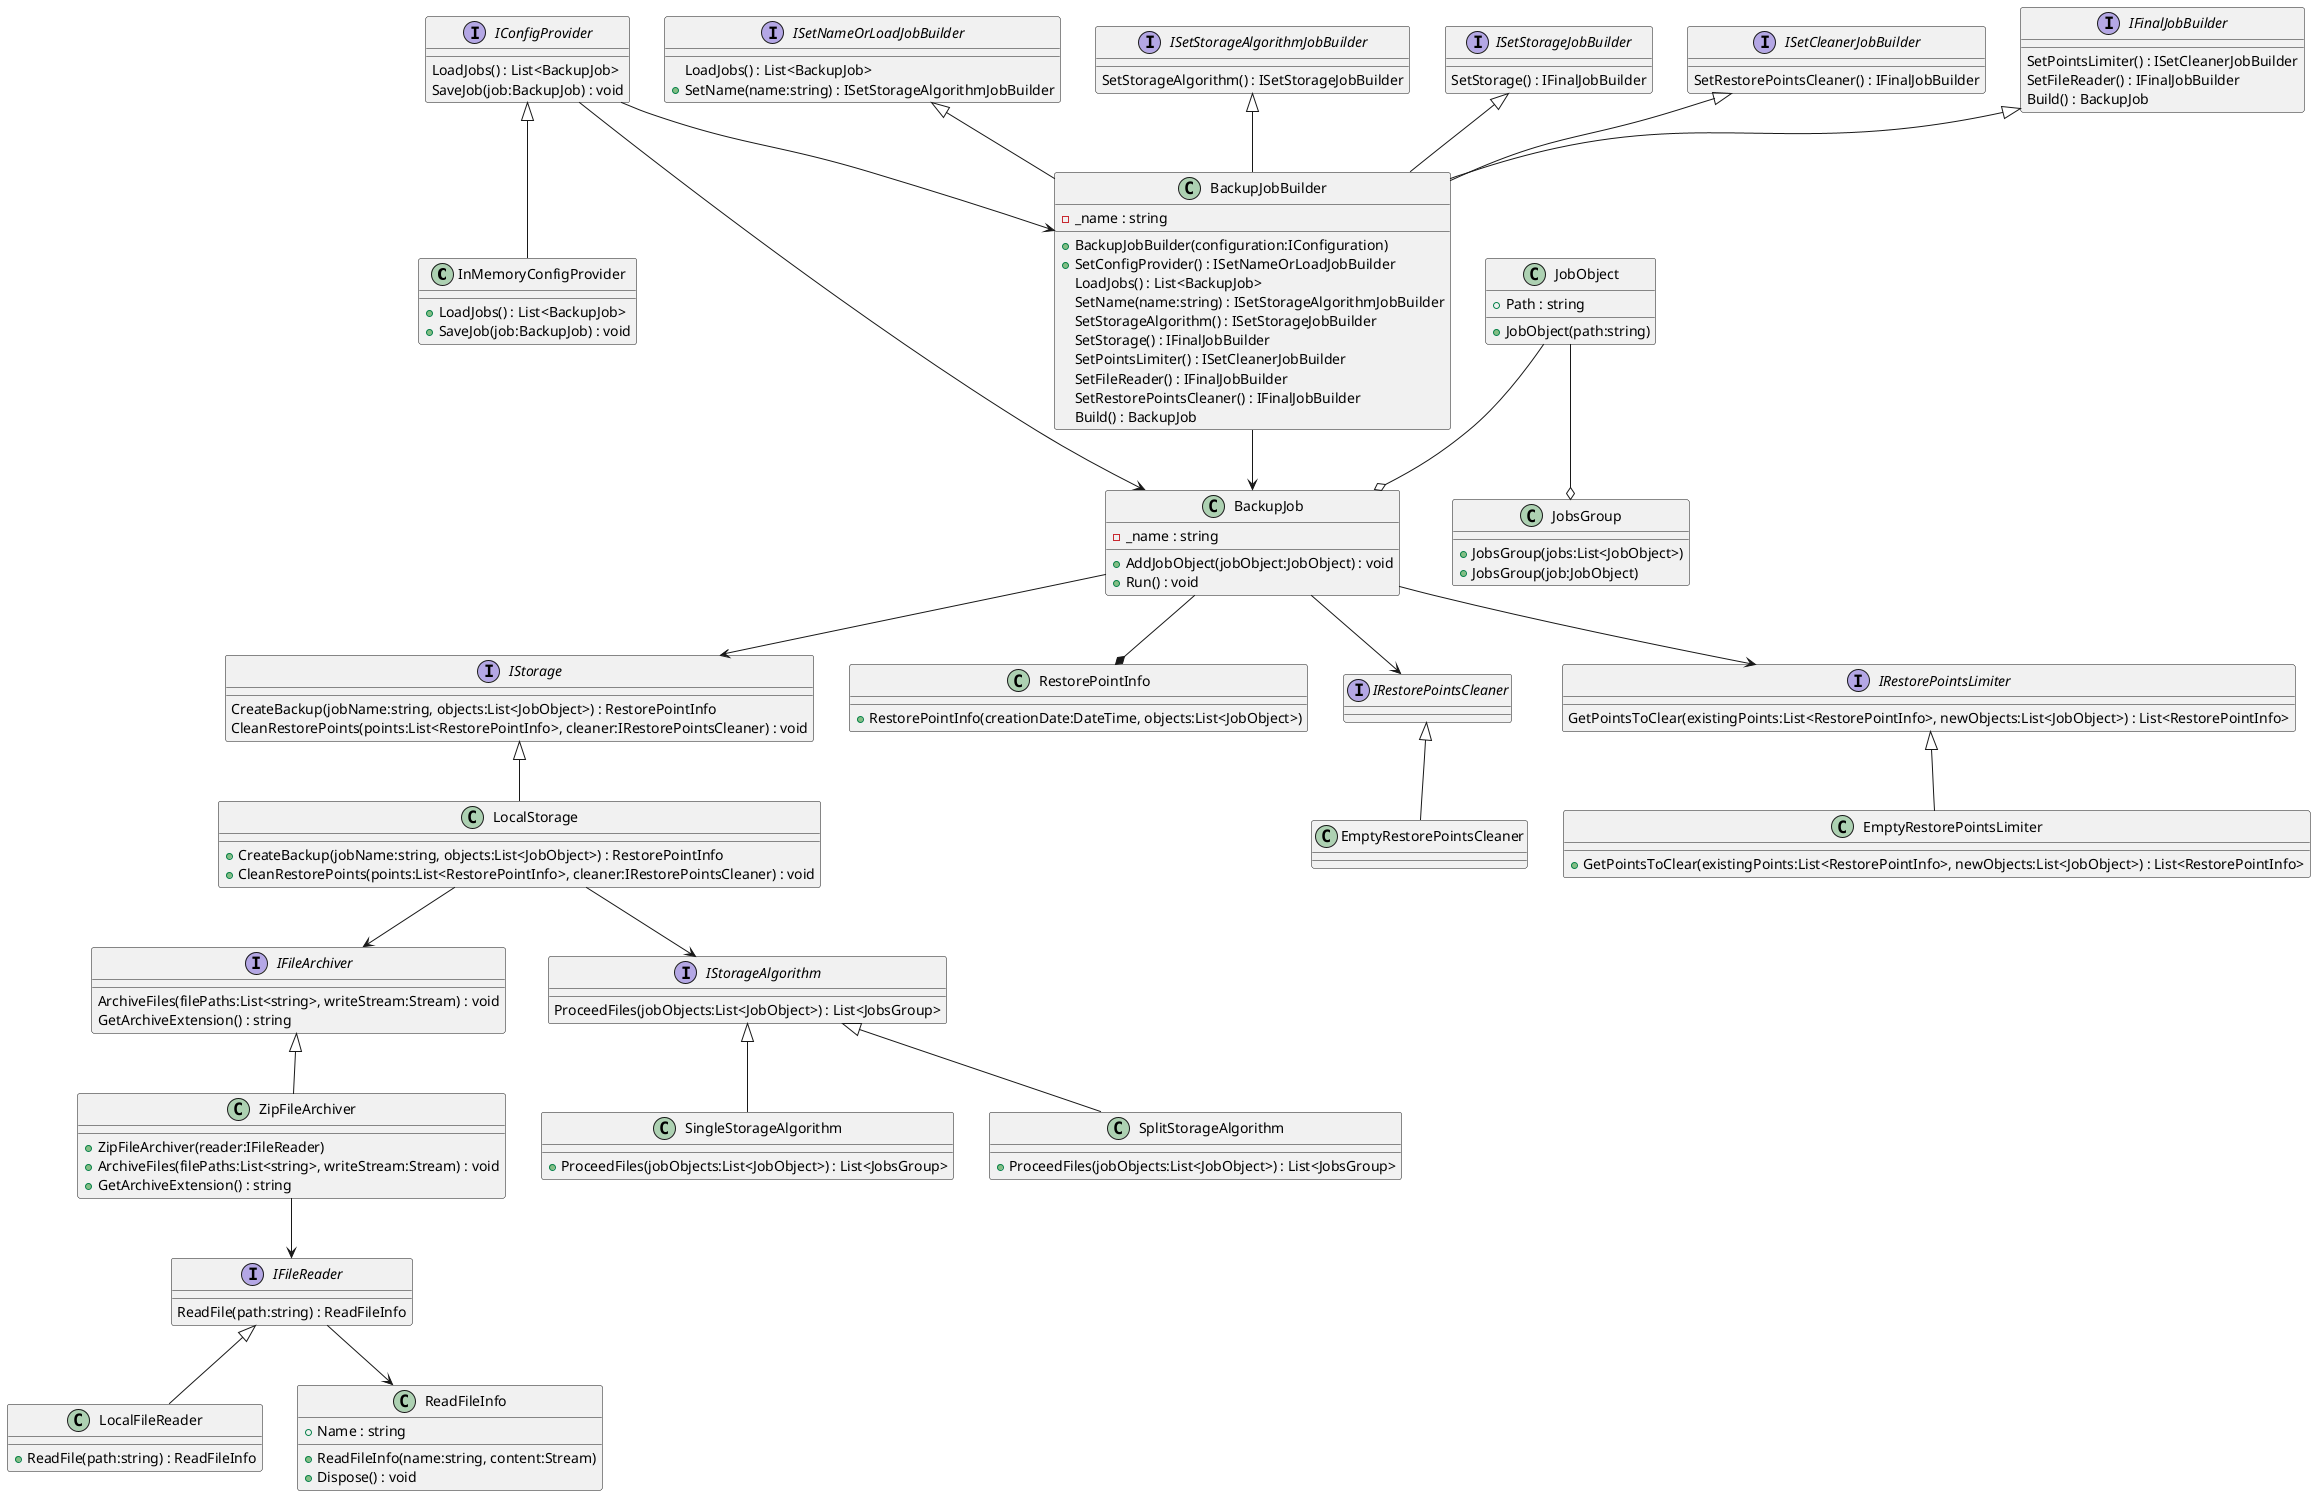 @startuml
class InMemoryConfigProvider {
    + LoadJobs() : List<BackupJob>
    + SaveJob(job:BackupJob) : void
}

IConfigProvider <|-- InMemoryConfigProvider

class ZipFileArchiver {
    + ZipFileArchiver(reader:IFileReader)
    + ArchiveFiles(filePaths:List<string>, writeStream:Stream) : void
    + GetArchiveExtension() : string
}
IFileArchiver <|-- ZipFileArchiver
ZipFileArchiver --> IFileReader
class LocalFileReader {
    + ReadFile(path:string) : ReadFileInfo
}
IFileReader <|-- LocalFileReader
class SingleStorageAlgorithm {
    + ProceedFiles(jobObjects:List<JobObject>) : List<JobsGroup>
}
IStorageAlgorithm <|-- SingleStorageAlgorithm
class SplitStorageAlgorithm {
    + ProceedFiles(jobObjects:List<JobObject>) : List<JobsGroup>
}
IStorageAlgorithm <|-- SplitStorageAlgorithm
class LocalStorage {
    + CreateBackup(jobName:string, objects:List<JobObject>) : RestorePointInfo
    + CleanRestorePoints(points:List<RestorePointInfo>, cleaner:IRestorePointsCleaner) : void
}
IStorage <|-- LocalStorage
LocalStorage --> IStorageAlgorithm
LocalStorage --> IFileArchiver
interface IConfigProvider {
    LoadJobs() : List<BackupJob>
    SaveJob(job:BackupJob) : void
}
class JobsGroup {
    + JobsGroup(jobs:List<JobObject>)
    + JobsGroup(job:JobObject)
}

class ReadFileInfo {
    + ReadFileInfo(name:string, content:Stream)
    + Name : string
    + Dispose() : void
}

interface IFileArchiver {
    ArchiveFiles(filePaths:List<string>, writeStream:Stream) : void
    GetArchiveExtension() : string
}
interface IFileReader {
    ReadFile(path:string) : ReadFileInfo
}
class BackupJob {
    - _name : string
    + AddJobObject(jobObject:JobObject) : void
    + Run() : void
}

class JobObject {
    + JobObject(path:string)
    + Path : string
}
class RestorePointInfo {
    + RestorePointInfo(creationDate:DateTime, objects:List<JobObject>)
}

interface IStorageAlgorithm {
    ProceedFiles(jobObjects:List<JobObject>) : List<JobsGroup>
}
interface IStorage {
    CreateBackup(jobName:string, objects:List<JobObject>) : RestorePointInfo
    CleanRestorePoints(points:List<RestorePointInfo>, cleaner:IRestorePointsCleaner) : void
}
class BackupJobBuilder {
    - _name : string
    + BackupJobBuilder(configuration:IConfiguration)
    + SetConfigProvider() : ISetNameOrLoadJobBuilder
    LoadJobs() : List<BackupJob>
    SetName(name:string) : ISetStorageAlgorithmJobBuilder
    SetStorageAlgorithm() : ISetStorageJobBuilder
    SetStorage() : IFinalJobBuilder
    SetPointsLimiter() : ISetCleanerJobBuilder
    SetFileReader() : IFinalJobBuilder
    SetRestorePointsCleaner() : IFinalJobBuilder
    Build() : BackupJob
}
ISetNameOrLoadJobBuilder <|-- BackupJobBuilder
ISetStorageAlgorithmJobBuilder <|-- BackupJobBuilder
ISetStorageJobBuilder <|-- BackupJobBuilder
ISetCleanerJobBuilder <|-- BackupJobBuilder
IFinalJobBuilder <|-- BackupJobBuilder

interface IFinalJobBuilder {
    SetPointsLimiter() : ISetCleanerJobBuilder
    SetFileReader() : IFinalJobBuilder
    Build() : BackupJob
}
interface ISetCleanerJobBuilder {
    SetRestorePointsCleaner() : IFinalJobBuilder
}
interface ISetNameOrLoadJobBuilder {
    LoadJobs() : List<BackupJob>
    + SetName(name:string) : ISetStorageAlgorithmJobBuilder
}
interface ISetStorageAlgorithmJobBuilder {
    SetStorageAlgorithm() : ISetStorageJobBuilder
}
interface ISetStorageJobBuilder {
    SetStorage() : IFinalJobBuilder
}

class EmptyRestorePointsCleaner {
}
IRestorePointsCleaner <|-- EmptyRestorePointsCleaner
class EmptyRestorePointsLimiter {
    + GetPointsToClear(existingPoints:List<RestorePointInfo>, newObjects:List<JobObject>) : List<RestorePointInfo>
}
IRestorePointsLimiter <|-- EmptyRestorePointsLimiter
interface IRestorePointsCleaner {
}
interface IRestorePointsLimiter {
    GetPointsToClear(existingPoints:List<RestorePointInfo>, newObjects:List<JobObject>) : List<RestorePointInfo>
}

BackupJobBuilder --> BackupJob
JobObject --o BackupJob
JobObject --o JobsGroup
BackupJob --> IStorage
BackupJob --> IRestorePointsLimiter
BackupJob --> IRestorePointsCleaner
IFileReader --> ReadFileInfo
BackupJob --* RestorePointInfo
IConfigProvider --> BackupJob
IConfigProvider --> BackupJobBuilder
@enduml
